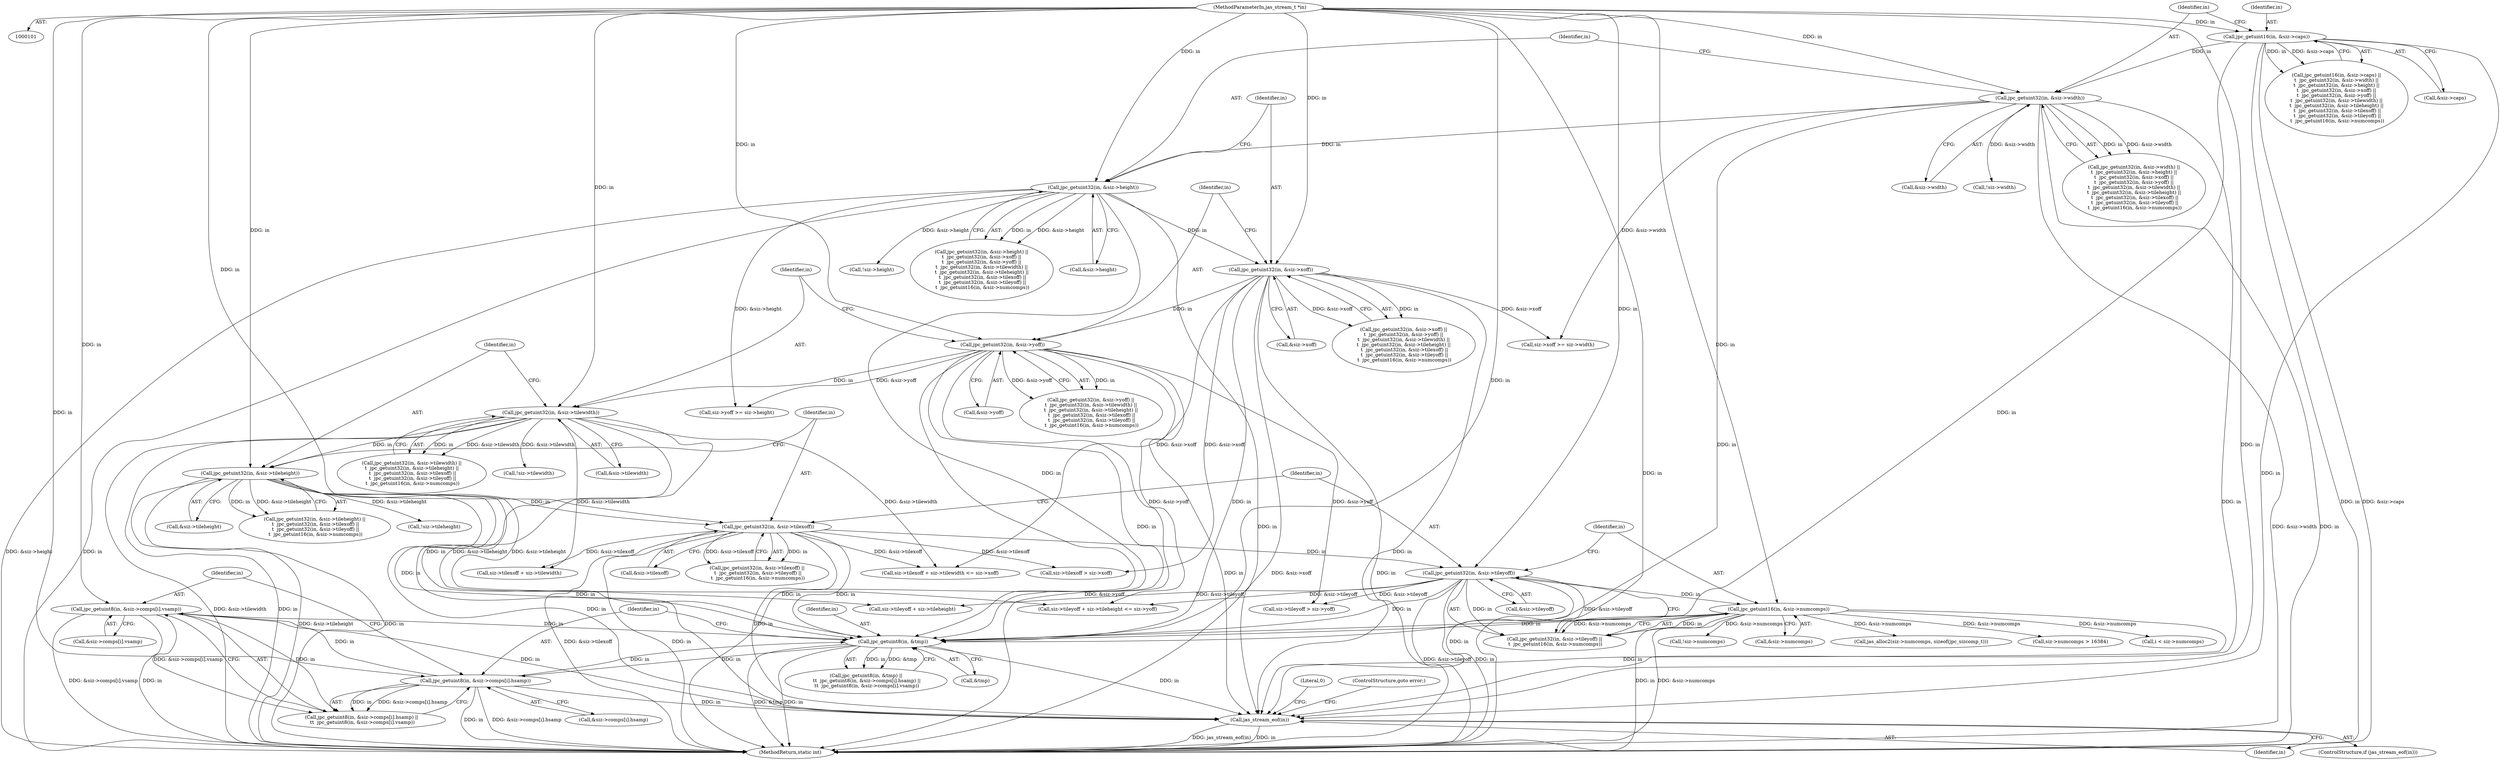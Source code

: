 digraph "0_jasper_f7038068550fba0e41e1d0c355787f1dcd5bf330@pointer" {
"1000456" [label="(Call,jas_stream_eof(in))"];
"1000355" [label="(Call,jpc_getuint8(in, &siz->comps[i].vsamp))"];
"1000345" [label="(Call,jpc_getuint8(in, &siz->comps[i].hsamp))"];
"1000340" [label="(Call,jpc_getuint8(in, &tmp))"];
"1000141" [label="(Call,jpc_getuint32(in, &siz->height))"];
"1000134" [label="(Call,jpc_getuint32(in, &siz->width))"];
"1000127" [label="(Call,jpc_getuint16(in, &siz->caps))"];
"1000104" [label="(MethodParameterIn,jas_stream_t *in)"];
"1000189" [label="(Call,jpc_getuint16(in, &siz->numcomps))"];
"1000183" [label="(Call,jpc_getuint32(in, &siz->tileyoff))"];
"1000176" [label="(Call,jpc_getuint32(in, &siz->tilexoff))"];
"1000169" [label="(Call,jpc_getuint32(in, &siz->tileheight))"];
"1000162" [label="(Call,jpc_getuint32(in, &siz->tilewidth))"];
"1000155" [label="(Call,jpc_getuint32(in, &siz->yoff))"];
"1000148" [label="(Call,jpc_getuint32(in, &siz->xoff))"];
"1000157" [label="(Call,&siz->yoff)"];
"1000457" [label="(Identifier,in)"];
"1000461" [label="(Literal,0)"];
"1000127" [label="(Call,jpc_getuint16(in, &siz->caps))"];
"1000190" [label="(Identifier,in)"];
"1000241" [label="(Call,siz->xoff >= siz->width)"];
"1000273" [label="(Call,siz->tilexoff + siz->tilewidth <= siz->xoff)"];
"1000136" [label="(Call,&siz->width)"];
"1000170" [label="(Identifier,in)"];
"1000155" [label="(Call,jpc_getuint32(in, &siz->yoff))"];
"1000148" [label="(Call,jpc_getuint32(in, &siz->xoff))"];
"1000183" [label="(Call,jpc_getuint32(in, &siz->tileyoff))"];
"1000129" [label="(Call,&siz->caps)"];
"1000126" [label="(Call,jpc_getuint16(in, &siz->caps) ||\n\t  jpc_getuint32(in, &siz->width) ||\n\t  jpc_getuint32(in, &siz->height) ||\n\t  jpc_getuint32(in, &siz->xoff) ||\n\t  jpc_getuint32(in, &siz->yoff) ||\n\t  jpc_getuint32(in, &siz->tilewidth) ||\n\t  jpc_getuint32(in, &siz->tileheight) ||\n \t  jpc_getuint32(in, &siz->tilexoff) ||\n \t  jpc_getuint32(in, &siz->tileyoff) ||\n \t  jpc_getuint16(in, &siz->numcomps))"];
"1000266" [label="(Call,siz->tilexoff > siz->xoff)"];
"1000459" [label="(ControlStructure,goto error;)"];
"1000178" [label="(Call,&siz->tilexoff)"];
"1000346" [label="(Identifier,in)"];
"1000199" [label="(Call,!siz->width)"];
"1000345" [label="(Call,jpc_getuint8(in, &siz->comps[i].hsamp))"];
"1000347" [label="(Call,&siz->comps[i].hsamp)"];
"1000184" [label="(Identifier,in)"];
"1000142" [label="(Identifier,in)"];
"1000340" [label="(Call,jpc_getuint8(in, &tmp))"];
"1000318" [label="(Call,jas_alloc2(siz->numcomps, sizeof(jpc_sizcomp_t)))"];
"1000344" [label="(Call,jpc_getuint8(in, &siz->comps[i].hsamp) ||\n \t\t  jpc_getuint8(in, &siz->comps[i].vsamp))"];
"1000169" [label="(Call,jpc_getuint32(in, &siz->tileheight))"];
"1000456" [label="(Call,jas_stream_eof(in))"];
"1000298" [label="(Call,siz->tileyoff + siz->tileheight)"];
"1000231" [label="(Call,siz->numcomps > 16384)"];
"1000185" [label="(Call,&siz->tileyoff)"];
"1000341" [label="(Identifier,in)"];
"1000133" [label="(Call,jpc_getuint32(in, &siz->width) ||\n\t  jpc_getuint32(in, &siz->height) ||\n\t  jpc_getuint32(in, &siz->xoff) ||\n\t  jpc_getuint32(in, &siz->yoff) ||\n\t  jpc_getuint32(in, &siz->tilewidth) ||\n\t  jpc_getuint32(in, &siz->tileheight) ||\n \t  jpc_getuint32(in, &siz->tilexoff) ||\n \t  jpc_getuint32(in, &siz->tileyoff) ||\n \t  jpc_getuint16(in, &siz->numcomps))"];
"1000274" [label="(Call,siz->tilexoff + siz->tilewidth)"];
"1000134" [label="(Call,jpc_getuint32(in, &siz->width))"];
"1000162" [label="(Call,jpc_getuint32(in, &siz->tilewidth))"];
"1000330" [label="(Call,i < siz->numcomps)"];
"1000189" [label="(Call,jpc_getuint16(in, &siz->numcomps))"];
"1000176" [label="(Call,jpc_getuint32(in, &siz->tilexoff))"];
"1000140" [label="(Call,jpc_getuint32(in, &siz->height) ||\n\t  jpc_getuint32(in, &siz->xoff) ||\n\t  jpc_getuint32(in, &siz->yoff) ||\n\t  jpc_getuint32(in, &siz->tilewidth) ||\n\t  jpc_getuint32(in, &siz->tileheight) ||\n \t  jpc_getuint32(in, &siz->tilexoff) ||\n \t  jpc_getuint32(in, &siz->tileyoff) ||\n \t  jpc_getuint16(in, &siz->numcomps))"];
"1000135" [label="(Identifier,in)"];
"1000128" [label="(Identifier,in)"];
"1000227" [label="(Call,!siz->numcomps)"];
"1000217" [label="(Call,!siz->tileheight)"];
"1000203" [label="(Call,!siz->height)"];
"1000290" [label="(Call,siz->tileyoff > siz->yoff)"];
"1000141" [label="(Call,jpc_getuint32(in, &siz->height))"];
"1000104" [label="(MethodParameterIn,jas_stream_t *in)"];
"1000171" [label="(Call,&siz->tileheight)"];
"1000164" [label="(Call,&siz->tilewidth)"];
"1000161" [label="(Call,jpc_getuint32(in, &siz->tilewidth) ||\n\t  jpc_getuint32(in, &siz->tileheight) ||\n \t  jpc_getuint32(in, &siz->tilexoff) ||\n \t  jpc_getuint32(in, &siz->tileyoff) ||\n \t  jpc_getuint16(in, &siz->numcomps))"];
"1000143" [label="(Call,&siz->height)"];
"1000163" [label="(Identifier,in)"];
"1000182" [label="(Call,jpc_getuint32(in, &siz->tileyoff) ||\n \t  jpc_getuint16(in, &siz->numcomps))"];
"1000150" [label="(Call,&siz->xoff)"];
"1000253" [label="(Call,siz->yoff >= siz->height)"];
"1000455" [label="(ControlStructure,if (jas_stream_eof(in)))"];
"1000342" [label="(Call,&tmp)"];
"1000156" [label="(Identifier,in)"];
"1000191" [label="(Call,&siz->numcomps)"];
"1000475" [label="(MethodReturn,static int)"];
"1000357" [label="(Call,&siz->comps[i].vsamp)"];
"1000297" [label="(Call,siz->tileyoff + siz->tileheight <= siz->yoff)"];
"1000177" [label="(Identifier,in)"];
"1000339" [label="(Call,jpc_getuint8(in, &tmp) ||\n \t\t  jpc_getuint8(in, &siz->comps[i].hsamp) ||\n \t\t  jpc_getuint8(in, &siz->comps[i].vsamp))"];
"1000356" [label="(Identifier,in)"];
"1000355" [label="(Call,jpc_getuint8(in, &siz->comps[i].vsamp))"];
"1000149" [label="(Identifier,in)"];
"1000175" [label="(Call,jpc_getuint32(in, &siz->tilexoff) ||\n \t  jpc_getuint32(in, &siz->tileyoff) ||\n \t  jpc_getuint16(in, &siz->numcomps))"];
"1000147" [label="(Call,jpc_getuint32(in, &siz->xoff) ||\n\t  jpc_getuint32(in, &siz->yoff) ||\n\t  jpc_getuint32(in, &siz->tilewidth) ||\n\t  jpc_getuint32(in, &siz->tileheight) ||\n \t  jpc_getuint32(in, &siz->tilexoff) ||\n \t  jpc_getuint32(in, &siz->tileyoff) ||\n \t  jpc_getuint16(in, &siz->numcomps))"];
"1000213" [label="(Call,!siz->tilewidth)"];
"1000154" [label="(Call,jpc_getuint32(in, &siz->yoff) ||\n\t  jpc_getuint32(in, &siz->tilewidth) ||\n\t  jpc_getuint32(in, &siz->tileheight) ||\n \t  jpc_getuint32(in, &siz->tilexoff) ||\n \t  jpc_getuint32(in, &siz->tileyoff) ||\n \t  jpc_getuint16(in, &siz->numcomps))"];
"1000168" [label="(Call,jpc_getuint32(in, &siz->tileheight) ||\n \t  jpc_getuint32(in, &siz->tilexoff) ||\n \t  jpc_getuint32(in, &siz->tileyoff) ||\n \t  jpc_getuint16(in, &siz->numcomps))"];
"1000456" -> "1000455"  [label="AST: "];
"1000456" -> "1000457"  [label="CFG: "];
"1000457" -> "1000456"  [label="AST: "];
"1000459" -> "1000456"  [label="CFG: "];
"1000461" -> "1000456"  [label="CFG: "];
"1000456" -> "1000475"  [label="DDG: in"];
"1000456" -> "1000475"  [label="DDG: jas_stream_eof(in)"];
"1000355" -> "1000456"  [label="DDG: in"];
"1000141" -> "1000456"  [label="DDG: in"];
"1000189" -> "1000456"  [label="DDG: in"];
"1000183" -> "1000456"  [label="DDG: in"];
"1000148" -> "1000456"  [label="DDG: in"];
"1000134" -> "1000456"  [label="DDG: in"];
"1000162" -> "1000456"  [label="DDG: in"];
"1000340" -> "1000456"  [label="DDG: in"];
"1000176" -> "1000456"  [label="DDG: in"];
"1000169" -> "1000456"  [label="DDG: in"];
"1000345" -> "1000456"  [label="DDG: in"];
"1000127" -> "1000456"  [label="DDG: in"];
"1000155" -> "1000456"  [label="DDG: in"];
"1000104" -> "1000456"  [label="DDG: in"];
"1000355" -> "1000344"  [label="AST: "];
"1000355" -> "1000357"  [label="CFG: "];
"1000356" -> "1000355"  [label="AST: "];
"1000357" -> "1000355"  [label="AST: "];
"1000344" -> "1000355"  [label="CFG: "];
"1000355" -> "1000475"  [label="DDG: in"];
"1000355" -> "1000475"  [label="DDG: &siz->comps[i].vsamp"];
"1000355" -> "1000340"  [label="DDG: in"];
"1000355" -> "1000344"  [label="DDG: in"];
"1000355" -> "1000344"  [label="DDG: &siz->comps[i].vsamp"];
"1000345" -> "1000355"  [label="DDG: in"];
"1000104" -> "1000355"  [label="DDG: in"];
"1000345" -> "1000344"  [label="AST: "];
"1000345" -> "1000347"  [label="CFG: "];
"1000346" -> "1000345"  [label="AST: "];
"1000347" -> "1000345"  [label="AST: "];
"1000356" -> "1000345"  [label="CFG: "];
"1000344" -> "1000345"  [label="CFG: "];
"1000345" -> "1000475"  [label="DDG: &siz->comps[i].hsamp"];
"1000345" -> "1000475"  [label="DDG: in"];
"1000345" -> "1000340"  [label="DDG: in"];
"1000345" -> "1000344"  [label="DDG: in"];
"1000345" -> "1000344"  [label="DDG: &siz->comps[i].hsamp"];
"1000340" -> "1000345"  [label="DDG: in"];
"1000104" -> "1000345"  [label="DDG: in"];
"1000340" -> "1000339"  [label="AST: "];
"1000340" -> "1000342"  [label="CFG: "];
"1000341" -> "1000340"  [label="AST: "];
"1000342" -> "1000340"  [label="AST: "];
"1000346" -> "1000340"  [label="CFG: "];
"1000339" -> "1000340"  [label="CFG: "];
"1000340" -> "1000475"  [label="DDG: &tmp"];
"1000340" -> "1000475"  [label="DDG: in"];
"1000340" -> "1000339"  [label="DDG: in"];
"1000340" -> "1000339"  [label="DDG: &tmp"];
"1000141" -> "1000340"  [label="DDG: in"];
"1000189" -> "1000340"  [label="DDG: in"];
"1000183" -> "1000340"  [label="DDG: in"];
"1000148" -> "1000340"  [label="DDG: in"];
"1000134" -> "1000340"  [label="DDG: in"];
"1000162" -> "1000340"  [label="DDG: in"];
"1000176" -> "1000340"  [label="DDG: in"];
"1000169" -> "1000340"  [label="DDG: in"];
"1000127" -> "1000340"  [label="DDG: in"];
"1000155" -> "1000340"  [label="DDG: in"];
"1000104" -> "1000340"  [label="DDG: in"];
"1000141" -> "1000140"  [label="AST: "];
"1000141" -> "1000143"  [label="CFG: "];
"1000142" -> "1000141"  [label="AST: "];
"1000143" -> "1000141"  [label="AST: "];
"1000149" -> "1000141"  [label="CFG: "];
"1000140" -> "1000141"  [label="CFG: "];
"1000141" -> "1000475"  [label="DDG: in"];
"1000141" -> "1000475"  [label="DDG: &siz->height"];
"1000141" -> "1000140"  [label="DDG: in"];
"1000141" -> "1000140"  [label="DDG: &siz->height"];
"1000134" -> "1000141"  [label="DDG: in"];
"1000104" -> "1000141"  [label="DDG: in"];
"1000141" -> "1000148"  [label="DDG: in"];
"1000141" -> "1000203"  [label="DDG: &siz->height"];
"1000141" -> "1000253"  [label="DDG: &siz->height"];
"1000134" -> "1000133"  [label="AST: "];
"1000134" -> "1000136"  [label="CFG: "];
"1000135" -> "1000134"  [label="AST: "];
"1000136" -> "1000134"  [label="AST: "];
"1000142" -> "1000134"  [label="CFG: "];
"1000133" -> "1000134"  [label="CFG: "];
"1000134" -> "1000475"  [label="DDG: in"];
"1000134" -> "1000475"  [label="DDG: &siz->width"];
"1000134" -> "1000133"  [label="DDG: in"];
"1000134" -> "1000133"  [label="DDG: &siz->width"];
"1000127" -> "1000134"  [label="DDG: in"];
"1000104" -> "1000134"  [label="DDG: in"];
"1000134" -> "1000199"  [label="DDG: &siz->width"];
"1000134" -> "1000241"  [label="DDG: &siz->width"];
"1000127" -> "1000126"  [label="AST: "];
"1000127" -> "1000129"  [label="CFG: "];
"1000128" -> "1000127"  [label="AST: "];
"1000129" -> "1000127"  [label="AST: "];
"1000135" -> "1000127"  [label="CFG: "];
"1000126" -> "1000127"  [label="CFG: "];
"1000127" -> "1000475"  [label="DDG: &siz->caps"];
"1000127" -> "1000475"  [label="DDG: in"];
"1000127" -> "1000126"  [label="DDG: in"];
"1000127" -> "1000126"  [label="DDG: &siz->caps"];
"1000104" -> "1000127"  [label="DDG: in"];
"1000104" -> "1000101"  [label="AST: "];
"1000104" -> "1000475"  [label="DDG: in"];
"1000104" -> "1000148"  [label="DDG: in"];
"1000104" -> "1000155"  [label="DDG: in"];
"1000104" -> "1000162"  [label="DDG: in"];
"1000104" -> "1000169"  [label="DDG: in"];
"1000104" -> "1000176"  [label="DDG: in"];
"1000104" -> "1000183"  [label="DDG: in"];
"1000104" -> "1000189"  [label="DDG: in"];
"1000189" -> "1000182"  [label="AST: "];
"1000189" -> "1000191"  [label="CFG: "];
"1000190" -> "1000189"  [label="AST: "];
"1000191" -> "1000189"  [label="AST: "];
"1000182" -> "1000189"  [label="CFG: "];
"1000189" -> "1000475"  [label="DDG: in"];
"1000189" -> "1000475"  [label="DDG: &siz->numcomps"];
"1000189" -> "1000182"  [label="DDG: in"];
"1000189" -> "1000182"  [label="DDG: &siz->numcomps"];
"1000183" -> "1000189"  [label="DDG: in"];
"1000189" -> "1000227"  [label="DDG: &siz->numcomps"];
"1000189" -> "1000231"  [label="DDG: &siz->numcomps"];
"1000189" -> "1000318"  [label="DDG: &siz->numcomps"];
"1000189" -> "1000330"  [label="DDG: &siz->numcomps"];
"1000183" -> "1000182"  [label="AST: "];
"1000183" -> "1000185"  [label="CFG: "];
"1000184" -> "1000183"  [label="AST: "];
"1000185" -> "1000183"  [label="AST: "];
"1000190" -> "1000183"  [label="CFG: "];
"1000182" -> "1000183"  [label="CFG: "];
"1000183" -> "1000475"  [label="DDG: &siz->tileyoff"];
"1000183" -> "1000475"  [label="DDG: in"];
"1000183" -> "1000182"  [label="DDG: in"];
"1000183" -> "1000182"  [label="DDG: &siz->tileyoff"];
"1000176" -> "1000183"  [label="DDG: in"];
"1000183" -> "1000290"  [label="DDG: &siz->tileyoff"];
"1000183" -> "1000297"  [label="DDG: &siz->tileyoff"];
"1000183" -> "1000298"  [label="DDG: &siz->tileyoff"];
"1000176" -> "1000175"  [label="AST: "];
"1000176" -> "1000178"  [label="CFG: "];
"1000177" -> "1000176"  [label="AST: "];
"1000178" -> "1000176"  [label="AST: "];
"1000184" -> "1000176"  [label="CFG: "];
"1000175" -> "1000176"  [label="CFG: "];
"1000176" -> "1000475"  [label="DDG: &siz->tilexoff"];
"1000176" -> "1000475"  [label="DDG: in"];
"1000176" -> "1000175"  [label="DDG: in"];
"1000176" -> "1000175"  [label="DDG: &siz->tilexoff"];
"1000169" -> "1000176"  [label="DDG: in"];
"1000176" -> "1000266"  [label="DDG: &siz->tilexoff"];
"1000176" -> "1000273"  [label="DDG: &siz->tilexoff"];
"1000176" -> "1000274"  [label="DDG: &siz->tilexoff"];
"1000169" -> "1000168"  [label="AST: "];
"1000169" -> "1000171"  [label="CFG: "];
"1000170" -> "1000169"  [label="AST: "];
"1000171" -> "1000169"  [label="AST: "];
"1000177" -> "1000169"  [label="CFG: "];
"1000168" -> "1000169"  [label="CFG: "];
"1000169" -> "1000475"  [label="DDG: &siz->tileheight"];
"1000169" -> "1000475"  [label="DDG: in"];
"1000169" -> "1000168"  [label="DDG: in"];
"1000169" -> "1000168"  [label="DDG: &siz->tileheight"];
"1000162" -> "1000169"  [label="DDG: in"];
"1000169" -> "1000217"  [label="DDG: &siz->tileheight"];
"1000169" -> "1000297"  [label="DDG: &siz->tileheight"];
"1000169" -> "1000298"  [label="DDG: &siz->tileheight"];
"1000162" -> "1000161"  [label="AST: "];
"1000162" -> "1000164"  [label="CFG: "];
"1000163" -> "1000162"  [label="AST: "];
"1000164" -> "1000162"  [label="AST: "];
"1000170" -> "1000162"  [label="CFG: "];
"1000161" -> "1000162"  [label="CFG: "];
"1000162" -> "1000475"  [label="DDG: &siz->tilewidth"];
"1000162" -> "1000475"  [label="DDG: in"];
"1000162" -> "1000161"  [label="DDG: in"];
"1000162" -> "1000161"  [label="DDG: &siz->tilewidth"];
"1000155" -> "1000162"  [label="DDG: in"];
"1000162" -> "1000213"  [label="DDG: &siz->tilewidth"];
"1000162" -> "1000273"  [label="DDG: &siz->tilewidth"];
"1000162" -> "1000274"  [label="DDG: &siz->tilewidth"];
"1000155" -> "1000154"  [label="AST: "];
"1000155" -> "1000157"  [label="CFG: "];
"1000156" -> "1000155"  [label="AST: "];
"1000157" -> "1000155"  [label="AST: "];
"1000163" -> "1000155"  [label="CFG: "];
"1000154" -> "1000155"  [label="CFG: "];
"1000155" -> "1000475"  [label="DDG: &siz->yoff"];
"1000155" -> "1000475"  [label="DDG: in"];
"1000155" -> "1000154"  [label="DDG: in"];
"1000155" -> "1000154"  [label="DDG: &siz->yoff"];
"1000148" -> "1000155"  [label="DDG: in"];
"1000155" -> "1000253"  [label="DDG: &siz->yoff"];
"1000155" -> "1000290"  [label="DDG: &siz->yoff"];
"1000155" -> "1000297"  [label="DDG: &siz->yoff"];
"1000148" -> "1000147"  [label="AST: "];
"1000148" -> "1000150"  [label="CFG: "];
"1000149" -> "1000148"  [label="AST: "];
"1000150" -> "1000148"  [label="AST: "];
"1000156" -> "1000148"  [label="CFG: "];
"1000147" -> "1000148"  [label="CFG: "];
"1000148" -> "1000475"  [label="DDG: in"];
"1000148" -> "1000475"  [label="DDG: &siz->xoff"];
"1000148" -> "1000147"  [label="DDG: in"];
"1000148" -> "1000147"  [label="DDG: &siz->xoff"];
"1000148" -> "1000241"  [label="DDG: &siz->xoff"];
"1000148" -> "1000266"  [label="DDG: &siz->xoff"];
"1000148" -> "1000273"  [label="DDG: &siz->xoff"];
}
